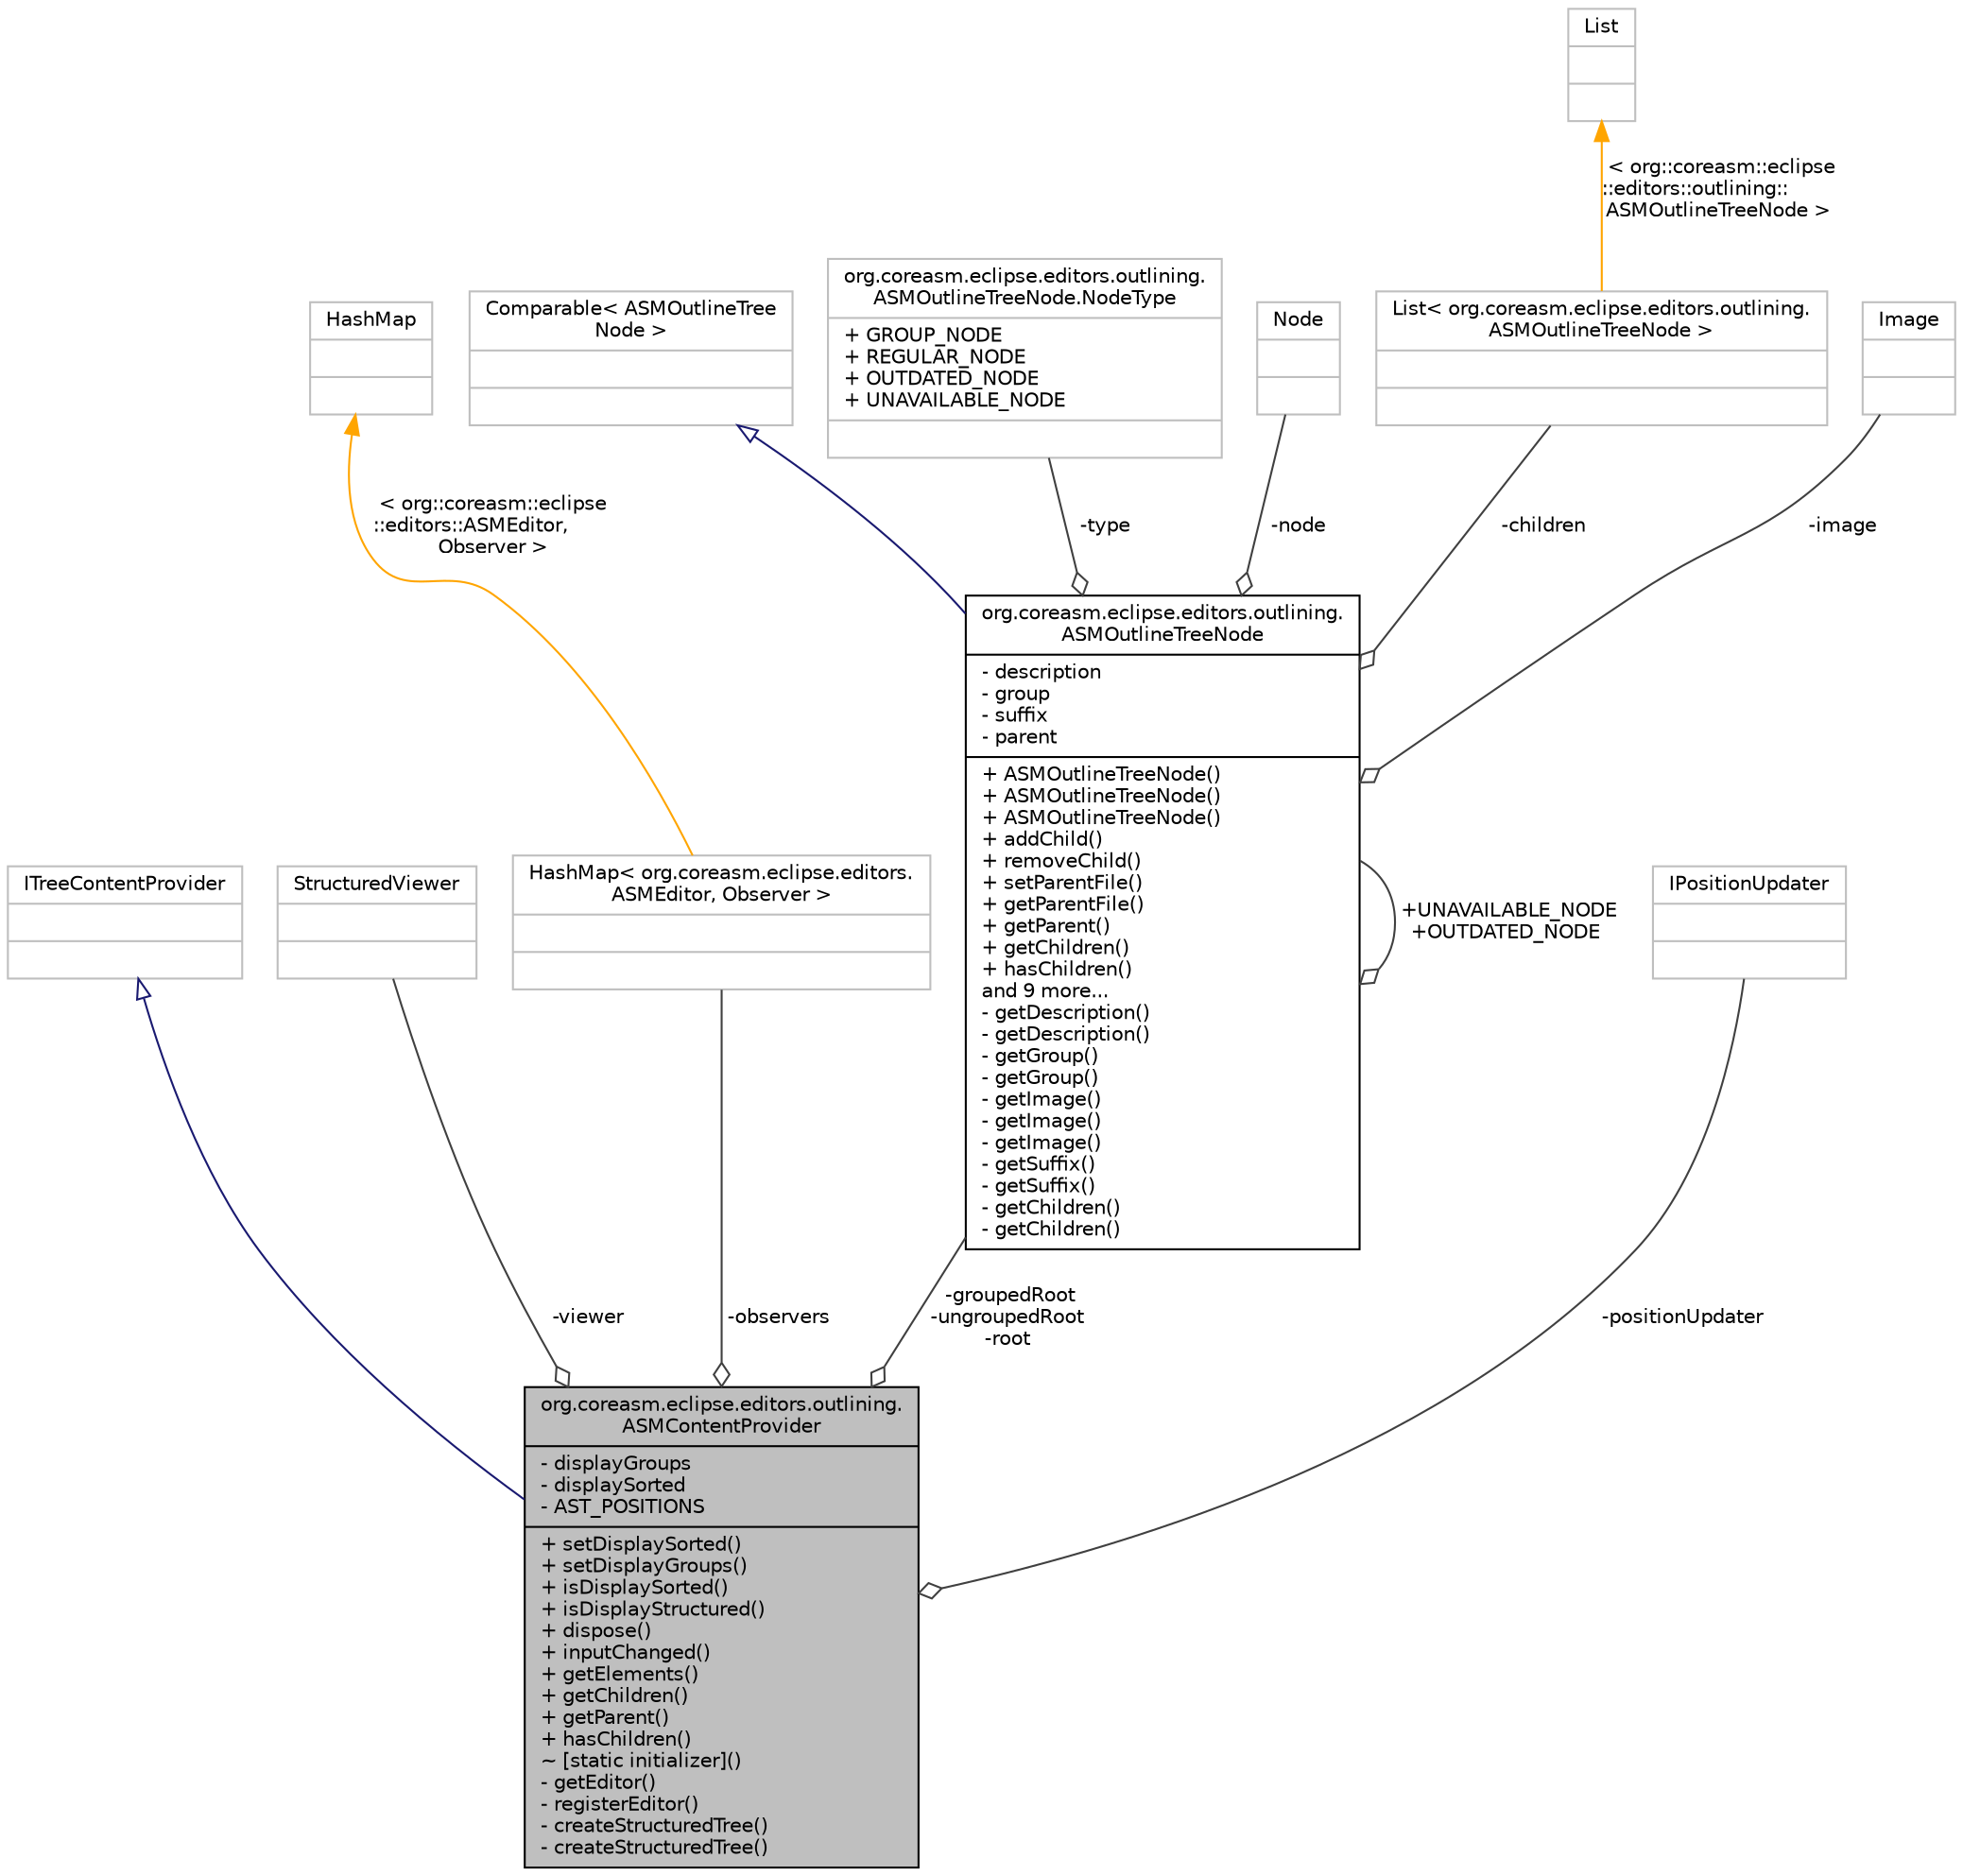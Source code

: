 digraph "org.coreasm.eclipse.editors.outlining.ASMContentProvider"
{
  bgcolor="transparent";
  edge [fontname="Helvetica",fontsize="10",labelfontname="Helvetica",labelfontsize="10"];
  node [fontname="Helvetica",fontsize="10",shape=record];
  Node1 [label="{org.coreasm.eclipse.editors.outlining.\lASMContentProvider\n|- displayGroups\l- displaySorted\l- AST_POSITIONS\l|+ setDisplaySorted()\l+ setDisplayGroups()\l+ isDisplaySorted()\l+ isDisplayStructured()\l+ dispose()\l+ inputChanged()\l+ getElements()\l+ getChildren()\l+ getParent()\l+ hasChildren()\l~ [static initializer]()\l- getEditor()\l- registerEditor()\l- createStructuredTree()\l- createStructuredTree()\l}",height=0.2,width=0.4,color="black", fillcolor="grey75", style="filled" fontcolor="black"];
  Node2 -> Node1 [dir="back",color="midnightblue",fontsize="10",style="solid",arrowtail="onormal",fontname="Helvetica"];
  Node2 [label="{ITreeContentProvider\n||}",height=0.2,width=0.4,color="grey75"];
  Node3 -> Node1 [color="grey25",fontsize="10",style="solid",label=" -viewer" ,arrowhead="odiamond",fontname="Helvetica"];
  Node3 [label="{StructuredViewer\n||}",height=0.2,width=0.4,color="grey75"];
  Node4 -> Node1 [color="grey25",fontsize="10",style="solid",label=" -observers" ,arrowhead="odiamond",fontname="Helvetica"];
  Node4 [label="{HashMap\< org.coreasm.eclipse.editors.\lASMEditor, Observer \>\n||}",height=0.2,width=0.4,color="grey75"];
  Node5 -> Node4 [dir="back",color="orange",fontsize="10",style="solid",label=" \< org::coreasm::eclipse\l::editors::ASMEditor,\l Observer \>" ,fontname="Helvetica"];
  Node5 [label="{HashMap\n||}",height=0.2,width=0.4,color="grey75"];
  Node6 -> Node1 [color="grey25",fontsize="10",style="solid",label=" -groupedRoot\n-ungroupedRoot\n-root" ,arrowhead="odiamond",fontname="Helvetica"];
  Node6 [label="{org.coreasm.eclipse.editors.outlining.\lASMOutlineTreeNode\n|- description\l- group\l- suffix\l- parent\l|+ ASMOutlineTreeNode()\l+ ASMOutlineTreeNode()\l+ ASMOutlineTreeNode()\l+ addChild()\l+ removeChild()\l+ setParentFile()\l+ getParentFile()\l+ getParent()\l+ getChildren()\l+ hasChildren()\land 9 more...\l- getDescription()\l- getDescription()\l- getGroup()\l- getGroup()\l- getImage()\l- getImage()\l- getImage()\l- getSuffix()\l- getSuffix()\l- getChildren()\l- getChildren()\l}",height=0.2,width=0.4,color="black",URL="$classorg_1_1coreasm_1_1eclipse_1_1editors_1_1outlining_1_1ASMOutlineTreeNode.html"];
  Node7 -> Node6 [dir="back",color="midnightblue",fontsize="10",style="solid",arrowtail="onormal",fontname="Helvetica"];
  Node7 [label="{Comparable\< ASMOutlineTree\lNode \>\n||}",height=0.2,width=0.4,color="grey75"];
  Node8 -> Node6 [color="grey25",fontsize="10",style="solid",label=" -type" ,arrowhead="odiamond",fontname="Helvetica"];
  Node8 [label="{org.coreasm.eclipse.editors.outlining.\lASMOutlineTreeNode.NodeType\n|+ GROUP_NODE\l+ REGULAR_NODE\l+ OUTDATED_NODE\l+ UNAVAILABLE_NODE\l|}",height=0.2,width=0.4,color="grey75"];
  Node9 -> Node6 [color="grey25",fontsize="10",style="solid",label=" -node" ,arrowhead="odiamond",fontname="Helvetica"];
  Node9 [label="{Node\n||}",height=0.2,width=0.4,color="grey75"];
  Node6 -> Node6 [color="grey25",fontsize="10",style="solid",label=" +UNAVAILABLE_NODE\n+OUTDATED_NODE" ,arrowhead="odiamond",fontname="Helvetica"];
  Node10 -> Node6 [color="grey25",fontsize="10",style="solid",label=" -children" ,arrowhead="odiamond",fontname="Helvetica"];
  Node10 [label="{List\< org.coreasm.eclipse.editors.outlining.\lASMOutlineTreeNode \>\n||}",height=0.2,width=0.4,color="grey75"];
  Node11 -> Node10 [dir="back",color="orange",fontsize="10",style="solid",label=" \< org::coreasm::eclipse\l::editors::outlining::\lASMOutlineTreeNode \>" ,fontname="Helvetica"];
  Node11 [label="{List\n||}",height=0.2,width=0.4,color="grey75"];
  Node12 -> Node6 [color="grey25",fontsize="10",style="solid",label=" -image" ,arrowhead="odiamond",fontname="Helvetica"];
  Node12 [label="{Image\n||}",height=0.2,width=0.4,color="grey75"];
  Node13 -> Node1 [color="grey25",fontsize="10",style="solid",label=" -positionUpdater" ,arrowhead="odiamond",fontname="Helvetica"];
  Node13 [label="{IPositionUpdater\n||}",height=0.2,width=0.4,color="grey75"];
}
